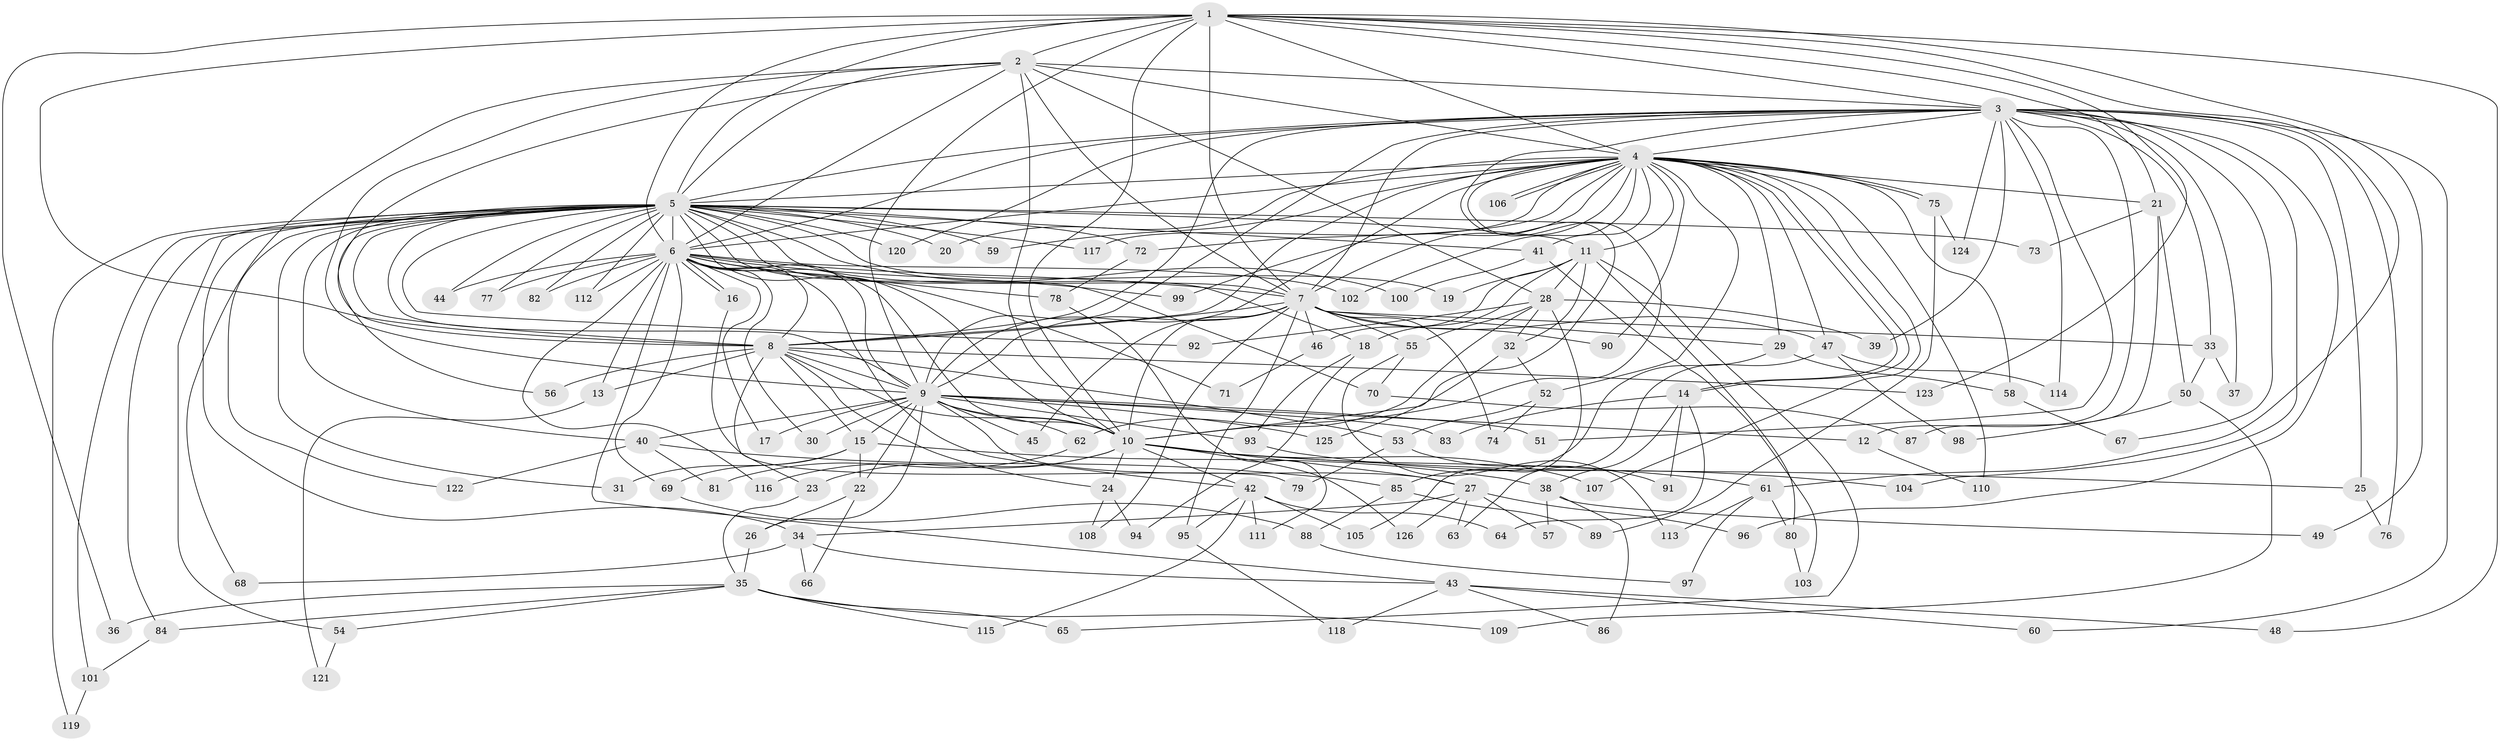 // Generated by graph-tools (version 1.1) at 2025/35/03/09/25 02:35:08]
// undirected, 126 vertices, 277 edges
graph export_dot {
graph [start="1"]
  node [color=gray90,style=filled];
  1;
  2;
  3;
  4;
  5;
  6;
  7;
  8;
  9;
  10;
  11;
  12;
  13;
  14;
  15;
  16;
  17;
  18;
  19;
  20;
  21;
  22;
  23;
  24;
  25;
  26;
  27;
  28;
  29;
  30;
  31;
  32;
  33;
  34;
  35;
  36;
  37;
  38;
  39;
  40;
  41;
  42;
  43;
  44;
  45;
  46;
  47;
  48;
  49;
  50;
  51;
  52;
  53;
  54;
  55;
  56;
  57;
  58;
  59;
  60;
  61;
  62;
  63;
  64;
  65;
  66;
  67;
  68;
  69;
  70;
  71;
  72;
  73;
  74;
  75;
  76;
  77;
  78;
  79;
  80;
  81;
  82;
  83;
  84;
  85;
  86;
  87;
  88;
  89;
  90;
  91;
  92;
  93;
  94;
  95;
  96;
  97;
  98;
  99;
  100;
  101;
  102;
  103;
  104;
  105;
  106;
  107;
  108;
  109;
  110;
  111;
  112;
  113;
  114;
  115;
  116;
  117;
  118;
  119;
  120;
  121;
  122;
  123;
  124;
  125;
  126;
  1 -- 2;
  1 -- 3;
  1 -- 4;
  1 -- 5;
  1 -- 6;
  1 -- 7;
  1 -- 8;
  1 -- 9;
  1 -- 10;
  1 -- 21;
  1 -- 36;
  1 -- 48;
  1 -- 49;
  1 -- 61;
  1 -- 123;
  2 -- 3;
  2 -- 4;
  2 -- 5;
  2 -- 6;
  2 -- 7;
  2 -- 8;
  2 -- 9;
  2 -- 10;
  2 -- 28;
  2 -- 68;
  3 -- 4;
  3 -- 5;
  3 -- 6;
  3 -- 7;
  3 -- 8;
  3 -- 9;
  3 -- 10;
  3 -- 12;
  3 -- 25;
  3 -- 33;
  3 -- 37;
  3 -- 39;
  3 -- 51;
  3 -- 60;
  3 -- 67;
  3 -- 76;
  3 -- 96;
  3 -- 104;
  3 -- 114;
  3 -- 120;
  3 -- 124;
  4 -- 5;
  4 -- 6;
  4 -- 7;
  4 -- 8;
  4 -- 9;
  4 -- 10;
  4 -- 11;
  4 -- 14;
  4 -- 14;
  4 -- 20;
  4 -- 21;
  4 -- 29;
  4 -- 41;
  4 -- 47;
  4 -- 52;
  4 -- 58;
  4 -- 59;
  4 -- 72;
  4 -- 75;
  4 -- 75;
  4 -- 90;
  4 -- 99;
  4 -- 102;
  4 -- 106;
  4 -- 106;
  4 -- 107;
  4 -- 110;
  4 -- 117;
  5 -- 6;
  5 -- 7;
  5 -- 8;
  5 -- 9;
  5 -- 10;
  5 -- 11;
  5 -- 18;
  5 -- 19;
  5 -- 20;
  5 -- 31;
  5 -- 34;
  5 -- 40;
  5 -- 41;
  5 -- 44;
  5 -- 54;
  5 -- 56;
  5 -- 59;
  5 -- 70;
  5 -- 72;
  5 -- 73;
  5 -- 77;
  5 -- 82;
  5 -- 84;
  5 -- 92;
  5 -- 100;
  5 -- 101;
  5 -- 112;
  5 -- 117;
  5 -- 119;
  5 -- 120;
  5 -- 122;
  6 -- 7;
  6 -- 8;
  6 -- 9;
  6 -- 10;
  6 -- 13;
  6 -- 16;
  6 -- 16;
  6 -- 17;
  6 -- 30;
  6 -- 42;
  6 -- 43;
  6 -- 44;
  6 -- 69;
  6 -- 71;
  6 -- 77;
  6 -- 78;
  6 -- 82;
  6 -- 99;
  6 -- 102;
  6 -- 112;
  6 -- 116;
  7 -- 8;
  7 -- 9;
  7 -- 10;
  7 -- 29;
  7 -- 33;
  7 -- 45;
  7 -- 46;
  7 -- 47;
  7 -- 55;
  7 -- 74;
  7 -- 90;
  7 -- 95;
  7 -- 108;
  8 -- 9;
  8 -- 10;
  8 -- 13;
  8 -- 15;
  8 -- 23;
  8 -- 24;
  8 -- 53;
  8 -- 56;
  8 -- 123;
  9 -- 10;
  9 -- 12;
  9 -- 15;
  9 -- 17;
  9 -- 22;
  9 -- 26;
  9 -- 27;
  9 -- 30;
  9 -- 40;
  9 -- 45;
  9 -- 51;
  9 -- 62;
  9 -- 83;
  9 -- 93;
  9 -- 125;
  10 -- 23;
  10 -- 24;
  10 -- 25;
  10 -- 27;
  10 -- 42;
  10 -- 61;
  10 -- 107;
  10 -- 116;
  10 -- 126;
  11 -- 18;
  11 -- 19;
  11 -- 28;
  11 -- 32;
  11 -- 46;
  11 -- 65;
  11 -- 80;
  12 -- 110;
  13 -- 121;
  14 -- 38;
  14 -- 64;
  14 -- 83;
  14 -- 91;
  15 -- 22;
  15 -- 31;
  15 -- 38;
  15 -- 69;
  16 -- 79;
  18 -- 93;
  18 -- 94;
  21 -- 50;
  21 -- 73;
  21 -- 87;
  22 -- 26;
  22 -- 66;
  23 -- 35;
  24 -- 94;
  24 -- 108;
  25 -- 76;
  26 -- 35;
  27 -- 34;
  27 -- 57;
  27 -- 63;
  27 -- 96;
  27 -- 126;
  28 -- 32;
  28 -- 39;
  28 -- 55;
  28 -- 62;
  28 -- 92;
  28 -- 105;
  29 -- 58;
  29 -- 85;
  32 -- 52;
  32 -- 125;
  33 -- 37;
  33 -- 50;
  34 -- 43;
  34 -- 66;
  34 -- 68;
  35 -- 36;
  35 -- 54;
  35 -- 65;
  35 -- 84;
  35 -- 109;
  35 -- 115;
  38 -- 49;
  38 -- 57;
  38 -- 86;
  40 -- 81;
  40 -- 85;
  40 -- 122;
  41 -- 100;
  41 -- 103;
  42 -- 64;
  42 -- 95;
  42 -- 105;
  42 -- 111;
  42 -- 115;
  43 -- 48;
  43 -- 60;
  43 -- 86;
  43 -- 118;
  46 -- 71;
  47 -- 63;
  47 -- 98;
  47 -- 114;
  50 -- 98;
  50 -- 109;
  52 -- 53;
  52 -- 74;
  53 -- 79;
  53 -- 91;
  54 -- 121;
  55 -- 70;
  55 -- 113;
  58 -- 67;
  61 -- 80;
  61 -- 97;
  61 -- 113;
  62 -- 81;
  69 -- 88;
  70 -- 87;
  72 -- 78;
  75 -- 89;
  75 -- 124;
  78 -- 111;
  80 -- 103;
  84 -- 101;
  85 -- 88;
  85 -- 89;
  88 -- 97;
  93 -- 104;
  95 -- 118;
  101 -- 119;
}
